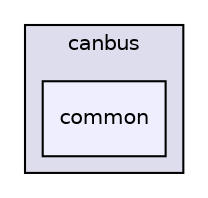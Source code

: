 digraph "modules/drivers/canbus/common" {
  compound=true
  node [ fontsize="10", fontname="Helvetica"];
  edge [ labelfontsize="10", labelfontname="Helvetica"];
  subgraph clusterdir_6ac68ed414d44d6f54320351cbdbfd7b {
    graph [ bgcolor="#ddddee", pencolor="black", label="canbus" fontname="Helvetica", fontsize="10", URL="dir_6ac68ed414d44d6f54320351cbdbfd7b.html"]
  dir_89e2469f18c5e5da51766ec9b3e212fa [shape=box, label="common", style="filled", fillcolor="#eeeeff", pencolor="black", URL="dir_89e2469f18c5e5da51766ec9b3e212fa.html"];
  }
}
